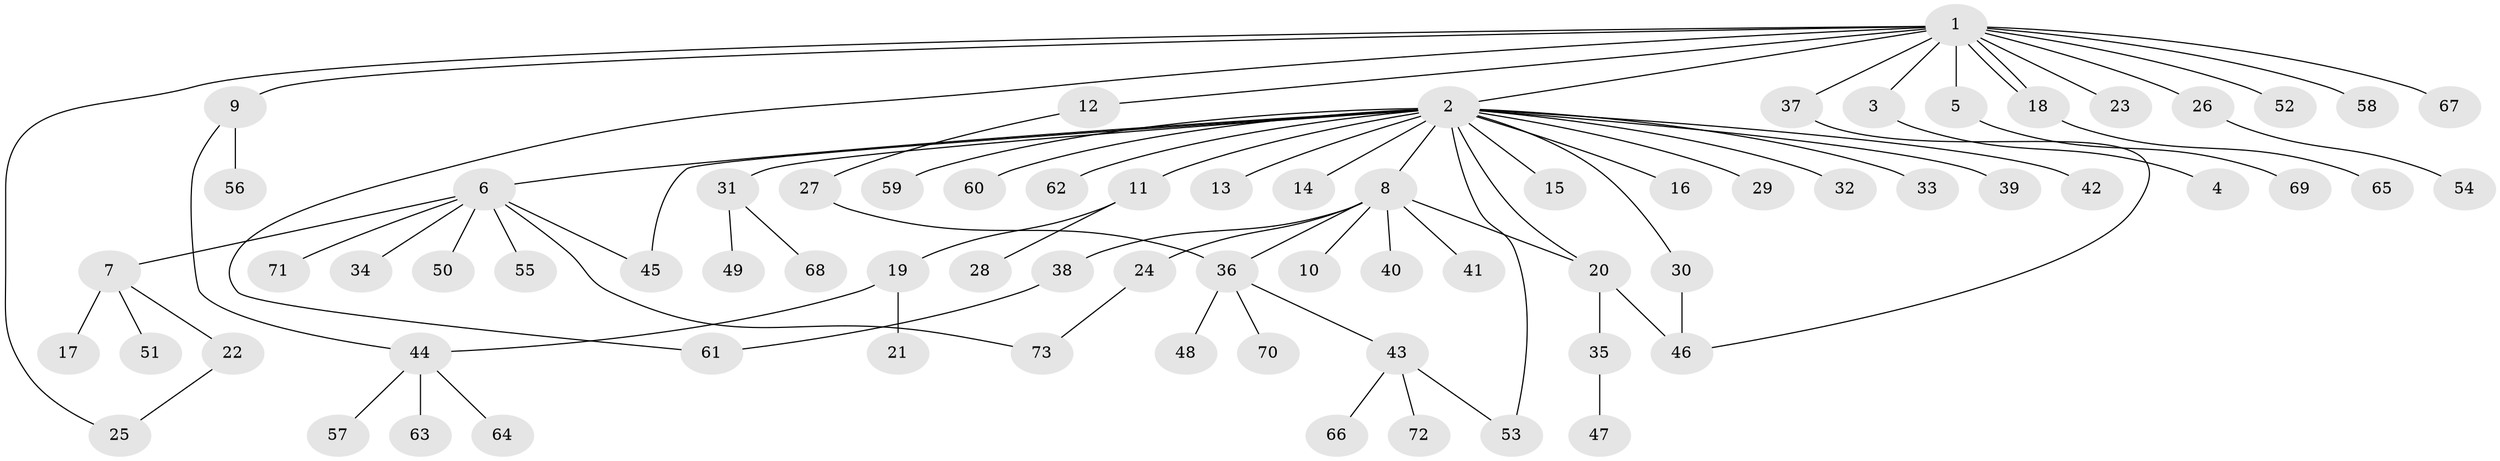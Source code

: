 // Generated by graph-tools (version 1.1) at 2025/26/03/09/25 03:26:00]
// undirected, 73 vertices, 83 edges
graph export_dot {
graph [start="1"]
  node [color=gray90,style=filled];
  1;
  2;
  3;
  4;
  5;
  6;
  7;
  8;
  9;
  10;
  11;
  12;
  13;
  14;
  15;
  16;
  17;
  18;
  19;
  20;
  21;
  22;
  23;
  24;
  25;
  26;
  27;
  28;
  29;
  30;
  31;
  32;
  33;
  34;
  35;
  36;
  37;
  38;
  39;
  40;
  41;
  42;
  43;
  44;
  45;
  46;
  47;
  48;
  49;
  50;
  51;
  52;
  53;
  54;
  55;
  56;
  57;
  58;
  59;
  60;
  61;
  62;
  63;
  64;
  65;
  66;
  67;
  68;
  69;
  70;
  71;
  72;
  73;
  1 -- 2;
  1 -- 3;
  1 -- 5;
  1 -- 9;
  1 -- 12;
  1 -- 18;
  1 -- 18;
  1 -- 23;
  1 -- 25;
  1 -- 26;
  1 -- 37;
  1 -- 52;
  1 -- 58;
  1 -- 61;
  1 -- 67;
  2 -- 6;
  2 -- 8;
  2 -- 11;
  2 -- 13;
  2 -- 14;
  2 -- 15;
  2 -- 16;
  2 -- 20;
  2 -- 29;
  2 -- 30;
  2 -- 31;
  2 -- 32;
  2 -- 33;
  2 -- 39;
  2 -- 42;
  2 -- 45;
  2 -- 53;
  2 -- 59;
  2 -- 60;
  2 -- 62;
  3 -- 4;
  5 -- 69;
  6 -- 7;
  6 -- 34;
  6 -- 45;
  6 -- 50;
  6 -- 55;
  6 -- 71;
  6 -- 73;
  7 -- 17;
  7 -- 22;
  7 -- 51;
  8 -- 10;
  8 -- 20;
  8 -- 24;
  8 -- 36;
  8 -- 38;
  8 -- 40;
  8 -- 41;
  9 -- 44;
  9 -- 56;
  11 -- 19;
  11 -- 28;
  12 -- 27;
  18 -- 65;
  19 -- 21;
  19 -- 44;
  20 -- 35;
  20 -- 46;
  22 -- 25;
  24 -- 73;
  26 -- 54;
  27 -- 36;
  30 -- 46;
  31 -- 49;
  31 -- 68;
  35 -- 47;
  36 -- 43;
  36 -- 48;
  36 -- 70;
  37 -- 46;
  38 -- 61;
  43 -- 53;
  43 -- 66;
  43 -- 72;
  44 -- 57;
  44 -- 63;
  44 -- 64;
}
